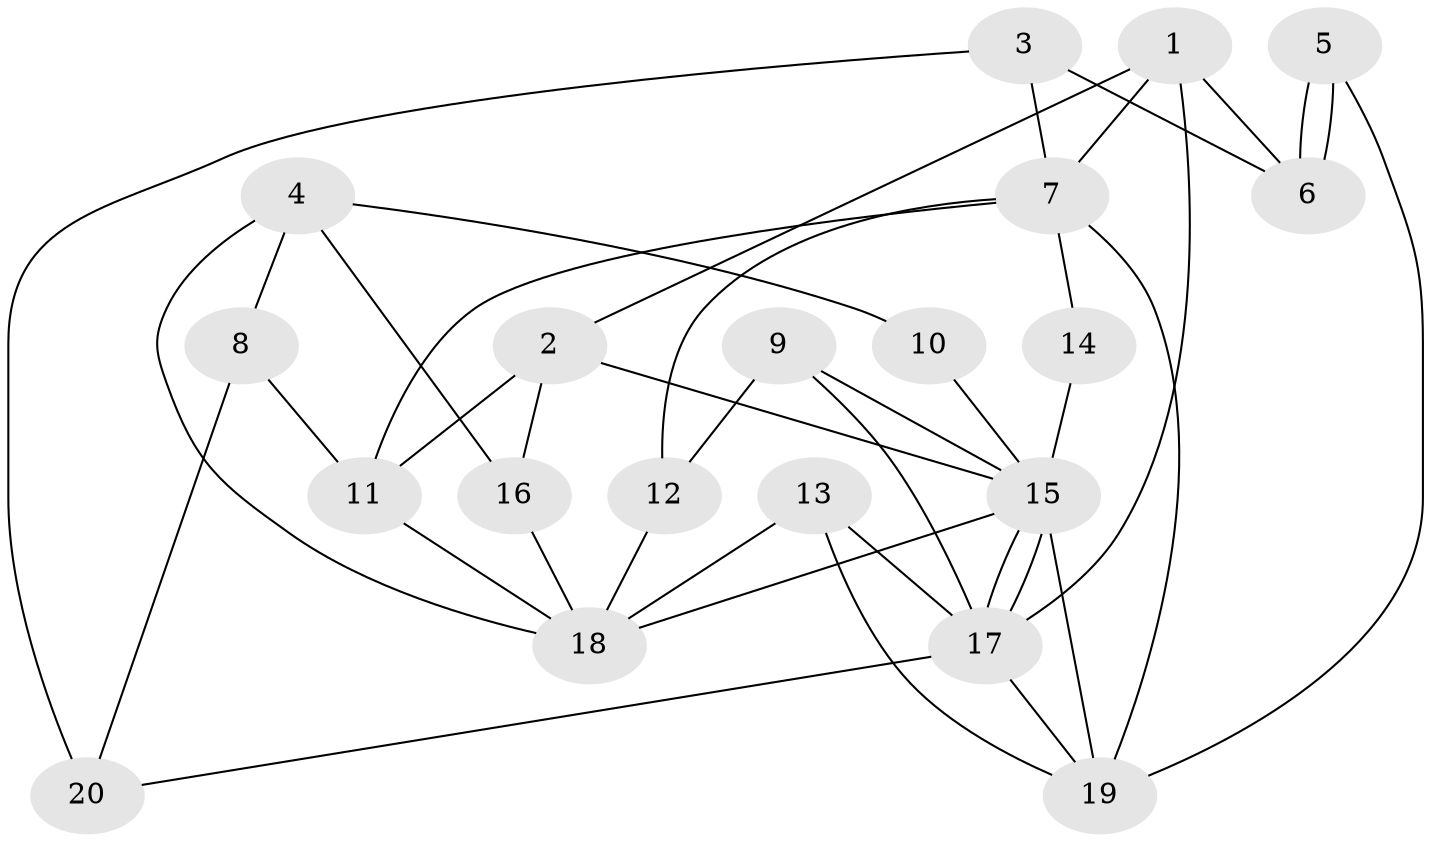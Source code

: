 // Generated by graph-tools (version 1.1) at 2025/46/02/15/25 05:46:28]
// undirected, 20 vertices, 40 edges
graph export_dot {
graph [start="1"]
  node [color=gray90,style=filled];
  1;
  2;
  3;
  4;
  5;
  6;
  7;
  8;
  9;
  10;
  11;
  12;
  13;
  14;
  15;
  16;
  17;
  18;
  19;
  20;
  1 -- 2;
  1 -- 17;
  1 -- 6;
  1 -- 7;
  2 -- 11;
  2 -- 15;
  2 -- 16;
  3 -- 6;
  3 -- 7;
  3 -- 20;
  4 -- 8;
  4 -- 18;
  4 -- 10;
  4 -- 16;
  5 -- 19;
  5 -- 6;
  5 -- 6;
  7 -- 19;
  7 -- 11;
  7 -- 12;
  7 -- 14;
  8 -- 11;
  8 -- 20;
  9 -- 17;
  9 -- 12;
  9 -- 15;
  10 -- 15;
  11 -- 18;
  12 -- 18;
  13 -- 18;
  13 -- 17;
  13 -- 19;
  14 -- 15;
  15 -- 17;
  15 -- 17;
  15 -- 18;
  15 -- 19;
  16 -- 18;
  17 -- 19;
  17 -- 20;
}
